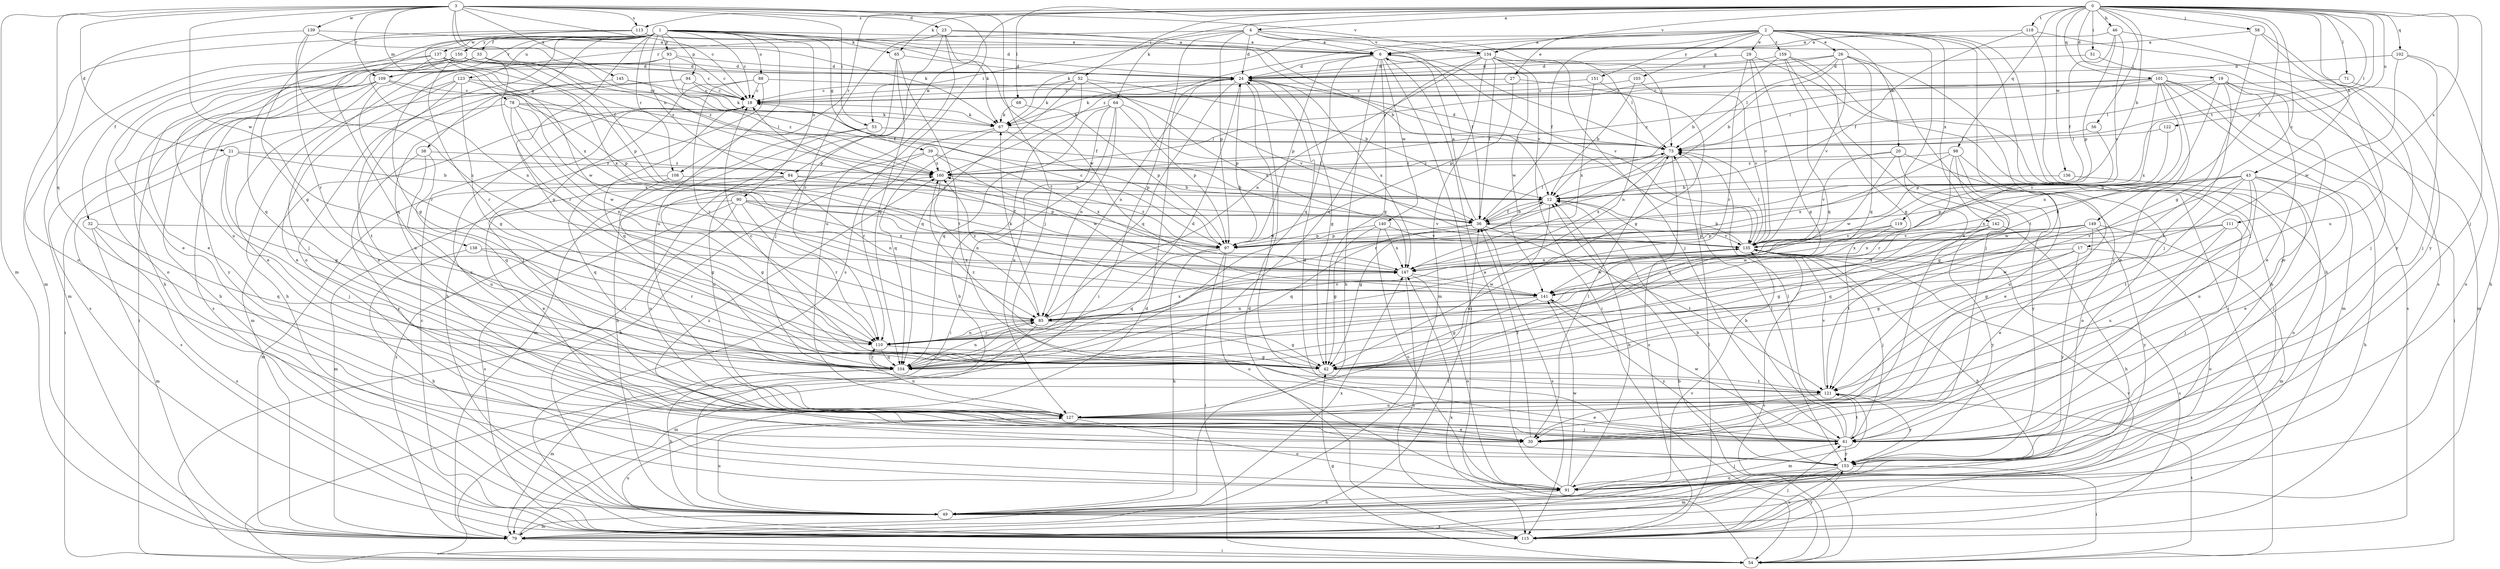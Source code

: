 strict digraph  {
0;
1;
2;
3;
4;
6;
12;
17;
18;
19;
20;
21;
23;
24;
26;
27;
29;
30;
32;
33;
36;
38;
39;
42;
43;
46;
49;
51;
52;
53;
54;
56;
58;
61;
64;
65;
67;
68;
71;
73;
78;
79;
84;
85;
88;
90;
91;
93;
94;
97;
98;
101;
102;
103;
104;
108;
109;
110;
111;
113;
115;
118;
119;
121;
122;
123;
127;
134;
135;
136;
137;
138;
139;
140;
141;
142;
145;
147;
149;
150;
151;
153;
159;
160;
0 -> 4  [label=a];
0 -> 12  [label=b];
0 -> 17  [label=c];
0 -> 19  [label=d];
0 -> 43  [label=h];
0 -> 46  [label=h];
0 -> 51  [label=i];
0 -> 52  [label=i];
0 -> 56  [label=j];
0 -> 58  [label=j];
0 -> 61  [label=j];
0 -> 64  [label=k];
0 -> 65  [label=k];
0 -> 68  [label=l];
0 -> 71  [label=l];
0 -> 73  [label=l];
0 -> 84  [label=n];
0 -> 98  [label=q];
0 -> 101  [label=q];
0 -> 102  [label=q];
0 -> 108  [label=r];
0 -> 111  [label=s];
0 -> 113  [label=s];
0 -> 118  [label=t];
0 -> 119  [label=t];
0 -> 122  [label=u];
0 -> 134  [label=v];
0 -> 136  [label=w];
0 -> 149  [label=y];
1 -> 6  [label=a];
1 -> 12  [label=b];
1 -> 18  [label=c];
1 -> 32  [label=f];
1 -> 33  [label=f];
1 -> 38  [label=g];
1 -> 39  [label=g];
1 -> 42  [label=g];
1 -> 65  [label=k];
1 -> 67  [label=k];
1 -> 84  [label=n];
1 -> 85  [label=n];
1 -> 88  [label=o];
1 -> 90  [label=o];
1 -> 91  [label=o];
1 -> 93  [label=p];
1 -> 94  [label=p];
1 -> 108  [label=r];
1 -> 109  [label=r];
1 -> 123  [label=u];
1 -> 127  [label=u];
1 -> 137  [label=w];
1 -> 150  [label=y];
2 -> 6  [label=a];
2 -> 20  [label=d];
2 -> 26  [label=e];
2 -> 27  [label=e];
2 -> 29  [label=e];
2 -> 30  [label=e];
2 -> 36  [label=f];
2 -> 61  [label=j];
2 -> 67  [label=k];
2 -> 91  [label=o];
2 -> 103  [label=q];
2 -> 121  [label=t];
2 -> 142  [label=x];
2 -> 151  [label=y];
2 -> 159  [label=z];
2 -> 160  [label=z];
3 -> 18  [label=c];
3 -> 21  [label=d];
3 -> 23  [label=d];
3 -> 36  [label=f];
3 -> 53  [label=i];
3 -> 61  [label=j];
3 -> 78  [label=m];
3 -> 79  [label=m];
3 -> 104  [label=q];
3 -> 109  [label=r];
3 -> 113  [label=s];
3 -> 115  [label=s];
3 -> 134  [label=v];
3 -> 138  [label=w];
3 -> 139  [label=w];
3 -> 145  [label=x];
3 -> 160  [label=z];
4 -> 6  [label=a];
4 -> 24  [label=d];
4 -> 36  [label=f];
4 -> 53  [label=i];
4 -> 54  [label=i];
4 -> 73  [label=l];
4 -> 97  [label=p];
4 -> 109  [label=r];
4 -> 134  [label=v];
6 -> 24  [label=d];
6 -> 42  [label=g];
6 -> 49  [label=h];
6 -> 54  [label=i];
6 -> 73  [label=l];
6 -> 97  [label=p];
6 -> 104  [label=q];
6 -> 135  [label=v];
6 -> 140  [label=w];
12 -> 36  [label=f];
12 -> 42  [label=g];
12 -> 127  [label=u];
17 -> 42  [label=g];
17 -> 91  [label=o];
17 -> 141  [label=w];
17 -> 147  [label=x];
17 -> 153  [label=y];
18 -> 67  [label=k];
18 -> 79  [label=m];
18 -> 104  [label=q];
19 -> 18  [label=c];
19 -> 30  [label=e];
19 -> 61  [label=j];
19 -> 73  [label=l];
19 -> 79  [label=m];
19 -> 110  [label=r];
19 -> 121  [label=t];
20 -> 91  [label=o];
20 -> 135  [label=v];
20 -> 141  [label=w];
20 -> 153  [label=y];
20 -> 160  [label=z];
21 -> 12  [label=b];
21 -> 42  [label=g];
21 -> 61  [label=j];
21 -> 115  [label=s];
21 -> 160  [label=z];
23 -> 6  [label=a];
23 -> 61  [label=j];
23 -> 110  [label=r];
23 -> 127  [label=u];
23 -> 135  [label=v];
23 -> 141  [label=w];
24 -> 18  [label=c];
24 -> 42  [label=g];
24 -> 67  [label=k];
24 -> 85  [label=n];
24 -> 97  [label=p];
24 -> 104  [label=q];
24 -> 121  [label=t];
24 -> 147  [label=x];
26 -> 12  [label=b];
26 -> 24  [label=d];
26 -> 61  [label=j];
26 -> 73  [label=l];
26 -> 104  [label=q];
26 -> 121  [label=t];
26 -> 135  [label=v];
26 -> 160  [label=z];
27 -> 18  [label=c];
27 -> 42  [label=g];
27 -> 97  [label=p];
29 -> 24  [label=d];
29 -> 42  [label=g];
29 -> 54  [label=i];
29 -> 110  [label=r];
29 -> 135  [label=v];
30 -> 18  [label=c];
30 -> 36  [label=f];
30 -> 73  [label=l];
32 -> 79  [label=m];
32 -> 104  [label=q];
32 -> 115  [label=s];
32 -> 135  [label=v];
33 -> 24  [label=d];
33 -> 30  [label=e];
33 -> 49  [label=h];
33 -> 110  [label=r];
33 -> 127  [label=u];
33 -> 160  [label=z];
36 -> 6  [label=a];
36 -> 12  [label=b];
36 -> 73  [label=l];
36 -> 97  [label=p];
36 -> 104  [label=q];
36 -> 115  [label=s];
36 -> 121  [label=t];
36 -> 135  [label=v];
38 -> 104  [label=q];
38 -> 127  [label=u];
38 -> 153  [label=y];
38 -> 160  [label=z];
39 -> 49  [label=h];
39 -> 127  [label=u];
39 -> 141  [label=w];
39 -> 147  [label=x];
39 -> 160  [label=z];
42 -> 18  [label=c];
42 -> 121  [label=t];
42 -> 160  [label=z];
43 -> 12  [label=b];
43 -> 30  [label=e];
43 -> 49  [label=h];
43 -> 61  [label=j];
43 -> 97  [label=p];
43 -> 110  [label=r];
43 -> 121  [label=t];
43 -> 127  [label=u];
43 -> 141  [label=w];
43 -> 147  [label=x];
46 -> 6  [label=a];
46 -> 36  [label=f];
46 -> 97  [label=p];
46 -> 135  [label=v];
46 -> 153  [label=y];
49 -> 79  [label=m];
49 -> 115  [label=s];
49 -> 127  [label=u];
49 -> 147  [label=x];
51 -> 24  [label=d];
51 -> 61  [label=j];
52 -> 12  [label=b];
52 -> 18  [label=c];
52 -> 49  [label=h];
52 -> 67  [label=k];
52 -> 104  [label=q];
52 -> 147  [label=x];
53 -> 49  [label=h];
53 -> 73  [label=l];
53 -> 79  [label=m];
54 -> 12  [label=b];
54 -> 42  [label=g];
54 -> 121  [label=t];
54 -> 135  [label=v];
54 -> 147  [label=x];
56 -> 73  [label=l];
56 -> 97  [label=p];
58 -> 6  [label=a];
58 -> 42  [label=g];
58 -> 127  [label=u];
58 -> 153  [label=y];
61 -> 12  [label=b];
61 -> 24  [label=d];
61 -> 73  [label=l];
61 -> 121  [label=t];
61 -> 141  [label=w];
61 -> 153  [label=y];
64 -> 36  [label=f];
64 -> 54  [label=i];
64 -> 67  [label=k];
64 -> 85  [label=n];
64 -> 97  [label=p];
64 -> 104  [label=q];
64 -> 127  [label=u];
65 -> 24  [label=d];
65 -> 54  [label=i];
65 -> 104  [label=q];
65 -> 121  [label=t];
67 -> 73  [label=l];
67 -> 97  [label=p];
67 -> 104  [label=q];
67 -> 110  [label=r];
68 -> 67  [label=k];
68 -> 97  [label=p];
71 -> 18  [label=c];
71 -> 91  [label=o];
73 -> 24  [label=d];
73 -> 110  [label=r];
73 -> 115  [label=s];
73 -> 147  [label=x];
73 -> 160  [label=z];
78 -> 54  [label=i];
78 -> 67  [label=k];
78 -> 73  [label=l];
78 -> 85  [label=n];
78 -> 141  [label=w];
78 -> 147  [label=x];
79 -> 24  [label=d];
79 -> 36  [label=f];
79 -> 54  [label=i];
79 -> 135  [label=v];
79 -> 160  [label=z];
84 -> 12  [label=b];
84 -> 30  [label=e];
84 -> 42  [label=g];
84 -> 79  [label=m];
84 -> 85  [label=n];
84 -> 97  [label=p];
85 -> 42  [label=g];
85 -> 67  [label=k];
85 -> 79  [label=m];
85 -> 110  [label=r];
85 -> 135  [label=v];
85 -> 147  [label=x];
88 -> 18  [label=c];
88 -> 49  [label=h];
88 -> 61  [label=j];
88 -> 110  [label=r];
88 -> 135  [label=v];
90 -> 36  [label=f];
90 -> 79  [label=m];
90 -> 110  [label=r];
90 -> 115  [label=s];
90 -> 127  [label=u];
90 -> 135  [label=v];
90 -> 147  [label=x];
91 -> 6  [label=a];
91 -> 12  [label=b];
91 -> 49  [label=h];
91 -> 61  [label=j];
91 -> 141  [label=w];
93 -> 18  [label=c];
93 -> 24  [label=d];
93 -> 36  [label=f];
93 -> 42  [label=g];
93 -> 61  [label=j];
94 -> 18  [label=c];
94 -> 30  [label=e];
94 -> 36  [label=f];
94 -> 67  [label=k];
94 -> 127  [label=u];
97 -> 18  [label=c];
97 -> 49  [label=h];
97 -> 54  [label=i];
97 -> 91  [label=o];
97 -> 104  [label=q];
97 -> 160  [label=z];
98 -> 30  [label=e];
98 -> 42  [label=g];
98 -> 110  [label=r];
98 -> 127  [label=u];
98 -> 147  [label=x];
98 -> 160  [label=z];
101 -> 18  [label=c];
101 -> 30  [label=e];
101 -> 54  [label=i];
101 -> 73  [label=l];
101 -> 79  [label=m];
101 -> 85  [label=n];
101 -> 115  [label=s];
101 -> 147  [label=x];
101 -> 160  [label=z];
102 -> 24  [label=d];
102 -> 49  [label=h];
102 -> 61  [label=j];
102 -> 141  [label=w];
103 -> 12  [label=b];
103 -> 18  [label=c];
103 -> 135  [label=v];
104 -> 24  [label=d];
104 -> 49  [label=h];
104 -> 79  [label=m];
104 -> 85  [label=n];
104 -> 110  [label=r];
108 -> 12  [label=b];
108 -> 42  [label=g];
108 -> 104  [label=q];
109 -> 18  [label=c];
109 -> 30  [label=e];
109 -> 49  [label=h];
109 -> 54  [label=i];
109 -> 97  [label=p];
109 -> 115  [label=s];
109 -> 153  [label=y];
110 -> 42  [label=g];
110 -> 85  [label=n];
110 -> 104  [label=q];
110 -> 127  [label=u];
111 -> 42  [label=g];
111 -> 61  [label=j];
111 -> 127  [label=u];
111 -> 135  [label=v];
111 -> 147  [label=x];
113 -> 6  [label=a];
113 -> 24  [label=d];
113 -> 42  [label=g];
113 -> 79  [label=m];
113 -> 147  [label=x];
115 -> 18  [label=c];
115 -> 24  [label=d];
115 -> 61  [label=j];
115 -> 73  [label=l];
115 -> 127  [label=u];
115 -> 135  [label=v];
115 -> 153  [label=y];
118 -> 6  [label=a];
118 -> 36  [label=f];
118 -> 49  [label=h];
118 -> 115  [label=s];
119 -> 97  [label=p];
119 -> 121  [label=t];
119 -> 135  [label=v];
121 -> 30  [label=e];
121 -> 79  [label=m];
121 -> 127  [label=u];
121 -> 135  [label=v];
121 -> 153  [label=y];
122 -> 73  [label=l];
122 -> 135  [label=v];
123 -> 18  [label=c];
123 -> 30  [label=e];
123 -> 42  [label=g];
123 -> 49  [label=h];
123 -> 97  [label=p];
123 -> 121  [label=t];
127 -> 30  [label=e];
127 -> 61  [label=j];
127 -> 91  [label=o];
134 -> 24  [label=d];
134 -> 36  [label=f];
134 -> 54  [label=i];
134 -> 61  [label=j];
134 -> 73  [label=l];
134 -> 79  [label=m];
134 -> 85  [label=n];
134 -> 104  [label=q];
134 -> 141  [label=w];
135 -> 12  [label=b];
135 -> 49  [label=h];
135 -> 61  [label=j];
135 -> 73  [label=l];
135 -> 115  [label=s];
135 -> 141  [label=w];
135 -> 147  [label=x];
136 -> 12  [label=b];
136 -> 91  [label=o];
137 -> 18  [label=c];
137 -> 24  [label=d];
137 -> 79  [label=m];
137 -> 97  [label=p];
137 -> 104  [label=q];
137 -> 110  [label=r];
137 -> 141  [label=w];
138 -> 49  [label=h];
138 -> 110  [label=r];
138 -> 147  [label=x];
139 -> 6  [label=a];
139 -> 67  [label=k];
139 -> 85  [label=n];
139 -> 91  [label=o];
139 -> 110  [label=r];
140 -> 42  [label=g];
140 -> 91  [label=o];
140 -> 97  [label=p];
140 -> 135  [label=v];
140 -> 147  [label=x];
141 -> 42  [label=g];
141 -> 85  [label=n];
141 -> 153  [label=y];
141 -> 160  [label=z];
142 -> 42  [label=g];
142 -> 49  [label=h];
142 -> 85  [label=n];
142 -> 135  [label=v];
142 -> 153  [label=y];
145 -> 18  [label=c];
145 -> 115  [label=s];
145 -> 160  [label=z];
147 -> 18  [label=c];
147 -> 91  [label=o];
147 -> 115  [label=s];
147 -> 141  [label=w];
149 -> 30  [label=e];
149 -> 79  [label=m];
149 -> 97  [label=p];
149 -> 104  [label=q];
149 -> 141  [label=w];
149 -> 147  [label=x];
149 -> 153  [label=y];
150 -> 24  [label=d];
150 -> 30  [label=e];
150 -> 91  [label=o];
150 -> 104  [label=q];
150 -> 110  [label=r];
150 -> 147  [label=x];
150 -> 160  [label=z];
151 -> 18  [label=c];
151 -> 85  [label=n];
151 -> 147  [label=x];
153 -> 12  [label=b];
153 -> 54  [label=i];
153 -> 73  [label=l];
153 -> 79  [label=m];
153 -> 91  [label=o];
153 -> 115  [label=s];
153 -> 160  [label=z];
159 -> 12  [label=b];
159 -> 24  [label=d];
159 -> 42  [label=g];
159 -> 49  [label=h];
159 -> 61  [label=j];
159 -> 104  [label=q];
160 -> 12  [label=b];
160 -> 85  [label=n];
}
